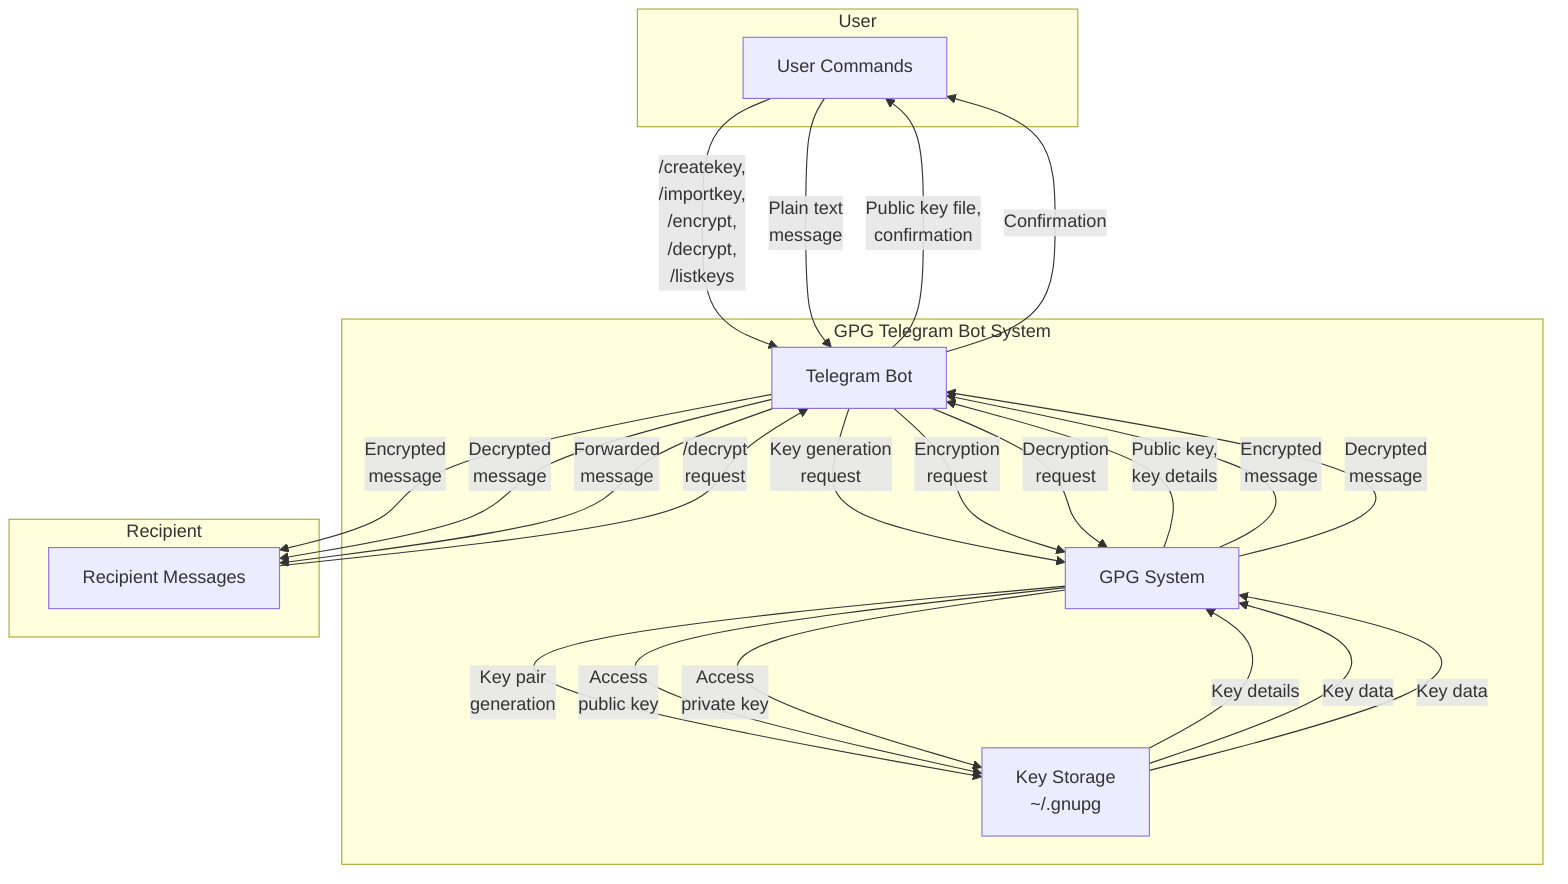 flowchart TD
    subgraph User
        UC[User Commands]
    end
    
    subgraph "GPG Telegram Bot System"
        TB[Telegram Bot]
        GPG[GPG System]
        KS[Key Storage<br>~/.gnupg]
    end
    
    subgraph Recipient
        RM[Recipient Messages]
    end
    
    UC -- "/createkey,<br>/importkey,<br>/encrypt,<br>/decrypt,<br>/listkeys" --> TB
    
    TB -- "Key generation<br>request" --> GPG
    GPG -- "Key pair<br>generation" --> KS
    KS -- "Key details" --> GPG
    GPG -- "Public key,<br>key details" --> TB
    TB -- "Public key file,<br>confirmation" --> UC
    
    TB -- "Encryption<br>request" --> GPG
    GPG -- "Access<br>public key" --> KS
    KS -- "Key data" --> GPG
    GPG -- "Encrypted<br>message" --> TB
    TB -- "Encrypted<br>message" --> RM
    TB -- "Confirmation" --> UC
    
    RM -- "/decrypt<br>request" --> TB
    TB -- "Decryption<br>request" --> GPG
    GPG -- "Access<br>private key" --> KS
    KS -- "Key data" --> GPG
    GPG -- "Decrypted<br>message" --> TB
    TB -- "Decrypted<br>message" --> RM
    
    UC -- "Plain text<br>message" --> TB
    TB -- "Forwarded<br>message" --> RM